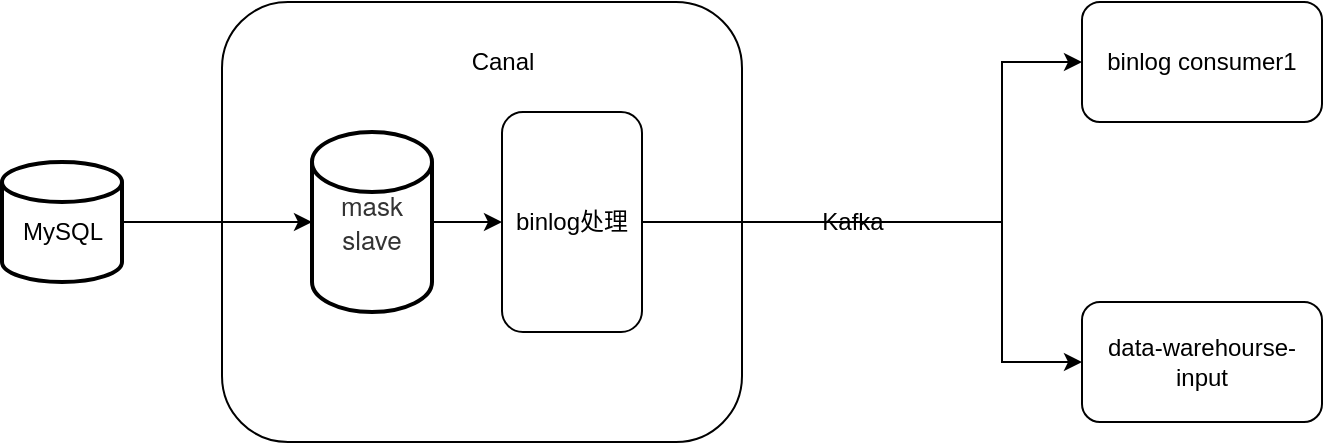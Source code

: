 <mxfile version="16.4.5" type="github">
  <diagram id="2Q273yqjrMQNyHUamurK" name="Page-1">
    <mxGraphModel dx="1662" dy="762" grid="1" gridSize="10" guides="1" tooltips="1" connect="1" arrows="1" fold="1" page="1" pageScale="1" pageWidth="3300" pageHeight="4681" math="0" shadow="0">
      <root>
        <mxCell id="0" />
        <mxCell id="1" parent="0" />
        <mxCell id="uGKpJRNXnwT4mH_Unnja-11" value="" style="rounded=1;whiteSpace=wrap;html=1;" vertex="1" parent="1">
          <mxGeometry x="180" y="150" width="260" height="220" as="geometry" />
        </mxCell>
        <mxCell id="uGKpJRNXnwT4mH_Unnja-9" style="edgeStyle=orthogonalEdgeStyle;rounded=0;orthogonalLoop=1;jettySize=auto;html=1;exitX=1;exitY=0.5;exitDx=0;exitDy=0;exitPerimeter=0;entryX=0;entryY=0.5;entryDx=0;entryDy=0;entryPerimeter=0;" edge="1" parent="1" source="uGKpJRNXnwT4mH_Unnja-1" target="uGKpJRNXnwT4mH_Unnja-7">
          <mxGeometry relative="1" as="geometry" />
        </mxCell>
        <mxCell id="uGKpJRNXnwT4mH_Unnja-1" value="" style="strokeWidth=2;html=1;shape=mxgraph.flowchart.database;whiteSpace=wrap;" vertex="1" parent="1">
          <mxGeometry x="70" y="230" width="60" height="60" as="geometry" />
        </mxCell>
        <mxCell id="uGKpJRNXnwT4mH_Unnja-2" value="MySQL" style="text;html=1;align=center;verticalAlign=middle;resizable=0;points=[];autosize=1;strokeColor=none;fillColor=none;" vertex="1" parent="1">
          <mxGeometry x="70" y="255" width="60" height="20" as="geometry" />
        </mxCell>
        <mxCell id="uGKpJRNXnwT4mH_Unnja-14" style="edgeStyle=orthogonalEdgeStyle;rounded=0;orthogonalLoop=1;jettySize=auto;html=1;exitX=1;exitY=0.5;exitDx=0;exitDy=0;exitPerimeter=0;entryX=0;entryY=0.5;entryDx=0;entryDy=0;" edge="1" parent="1" source="uGKpJRNXnwT4mH_Unnja-7" target="uGKpJRNXnwT4mH_Unnja-12">
          <mxGeometry relative="1" as="geometry" />
        </mxCell>
        <mxCell id="uGKpJRNXnwT4mH_Unnja-7" value="&lt;span style=&quot;color: rgb(51 , 51 , 51) ; font-family: &amp;#34;helvetica neue&amp;#34; , &amp;#34;helvetica&amp;#34; , &amp;#34;arial&amp;#34; , &amp;#34;hiragino sans gb&amp;#34; , &amp;#34;hiragino sans gb w3&amp;#34; , &amp;#34;microsoft yahei ui&amp;#34; , &amp;#34;microsoft yahei&amp;#34; , sans-serif ; font-size: 13px ; text-align: left&quot;&gt;mask slave&lt;/span&gt;" style="strokeWidth=2;html=1;shape=mxgraph.flowchart.database;whiteSpace=wrap;" vertex="1" parent="1">
          <mxGeometry x="225" y="215" width="60" height="90" as="geometry" />
        </mxCell>
        <mxCell id="uGKpJRNXnwT4mH_Unnja-8" value="Canal" style="text;html=1;align=center;verticalAlign=middle;resizable=0;points=[];autosize=1;strokeColor=none;fillColor=none;" vertex="1" parent="1">
          <mxGeometry x="295" y="170" width="50" height="20" as="geometry" />
        </mxCell>
        <mxCell id="uGKpJRNXnwT4mH_Unnja-16" style="edgeStyle=orthogonalEdgeStyle;rounded=0;orthogonalLoop=1;jettySize=auto;html=1;exitX=1;exitY=0.5;exitDx=0;exitDy=0;startArrow=none;" edge="1" parent="1" source="uGKpJRNXnwT4mH_Unnja-17" target="uGKpJRNXnwT4mH_Unnja-15">
          <mxGeometry relative="1" as="geometry">
            <Array as="points">
              <mxPoint x="570" y="260" />
              <mxPoint x="570" y="180" />
            </Array>
          </mxGeometry>
        </mxCell>
        <mxCell id="uGKpJRNXnwT4mH_Unnja-20" style="edgeStyle=orthogonalEdgeStyle;rounded=0;orthogonalLoop=1;jettySize=auto;html=1;exitX=1;exitY=0.5;exitDx=0;exitDy=0;entryX=0;entryY=0.5;entryDx=0;entryDy=0;" edge="1" parent="1" source="uGKpJRNXnwT4mH_Unnja-12" target="uGKpJRNXnwT4mH_Unnja-19">
          <mxGeometry relative="1" as="geometry">
            <Array as="points">
              <mxPoint x="570" y="260" />
              <mxPoint x="570" y="330" />
            </Array>
          </mxGeometry>
        </mxCell>
        <mxCell id="uGKpJRNXnwT4mH_Unnja-12" value="binlog处理" style="rounded=1;whiteSpace=wrap;html=1;" vertex="1" parent="1">
          <mxGeometry x="320" y="205" width="70" height="110" as="geometry" />
        </mxCell>
        <mxCell id="uGKpJRNXnwT4mH_Unnja-15" value="binlog consumer1" style="rounded=1;whiteSpace=wrap;html=1;" vertex="1" parent="1">
          <mxGeometry x="610" y="150" width="120" height="60" as="geometry" />
        </mxCell>
        <mxCell id="uGKpJRNXnwT4mH_Unnja-17" value="Kafka" style="text;html=1;align=center;verticalAlign=middle;resizable=0;points=[];autosize=1;strokeColor=none;fillColor=none;" vertex="1" parent="1">
          <mxGeometry x="470" y="250" width="50" height="20" as="geometry" />
        </mxCell>
        <mxCell id="uGKpJRNXnwT4mH_Unnja-18" value="" style="edgeStyle=orthogonalEdgeStyle;rounded=0;orthogonalLoop=1;jettySize=auto;html=1;exitX=1;exitY=0.5;exitDx=0;exitDy=0;endArrow=none;" edge="1" parent="1" source="uGKpJRNXnwT4mH_Unnja-12" target="uGKpJRNXnwT4mH_Unnja-17">
          <mxGeometry relative="1" as="geometry">
            <mxPoint x="390" y="260" as="sourcePoint" />
            <mxPoint x="580" y="180" as="targetPoint" />
          </mxGeometry>
        </mxCell>
        <mxCell id="uGKpJRNXnwT4mH_Unnja-19" value="data-warehourse-input" style="rounded=1;whiteSpace=wrap;html=1;" vertex="1" parent="1">
          <mxGeometry x="610" y="300" width="120" height="60" as="geometry" />
        </mxCell>
      </root>
    </mxGraphModel>
  </diagram>
</mxfile>
